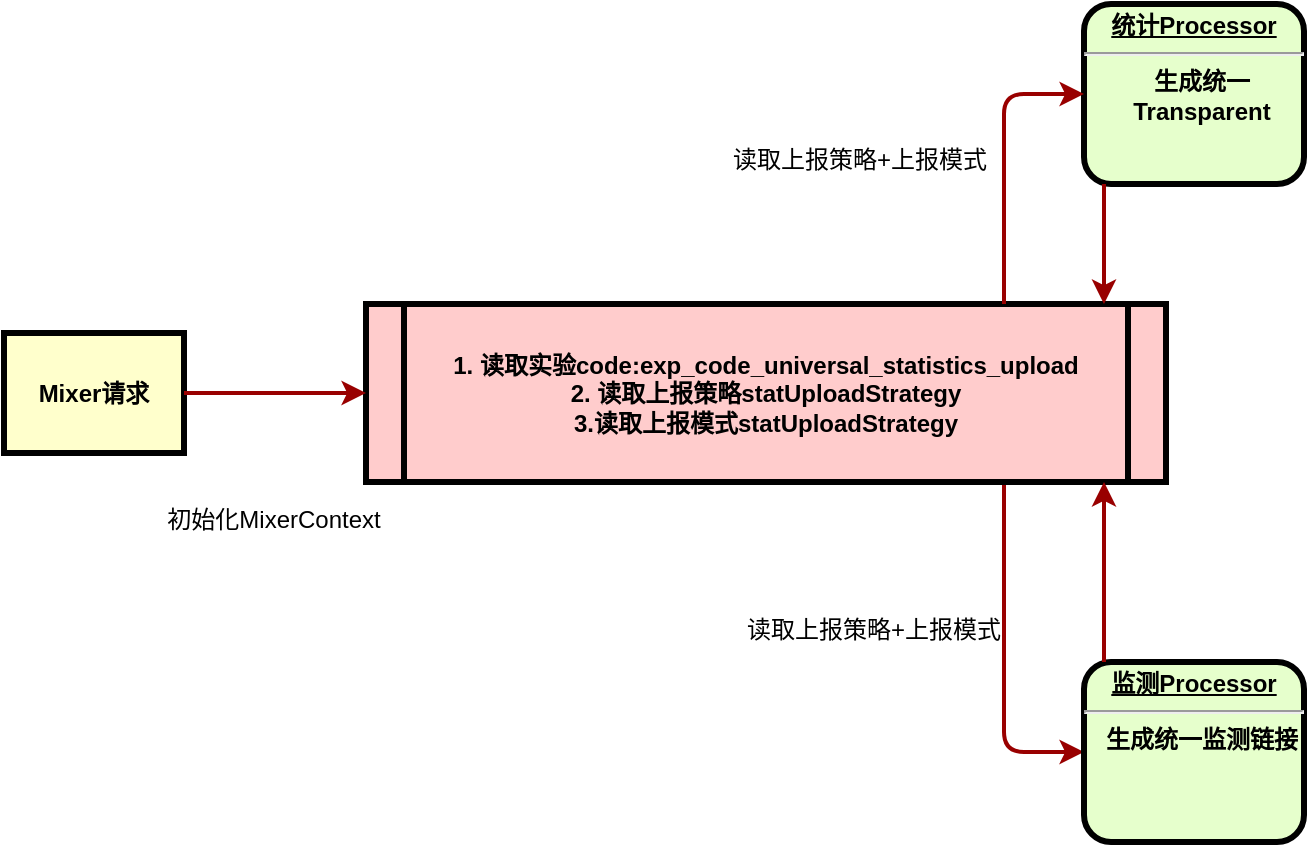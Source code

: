 <mxfile version="14.8.6" type="github">
  <diagram name="Page-1" id="c7558073-3199-34d8-9f00-42111426c3f3">
    <mxGraphModel dx="1422" dy="826" grid="1" gridSize="10" guides="1" tooltips="1" connect="1" arrows="1" fold="1" page="1" pageScale="1" pageWidth="826" pageHeight="1169" background="none" math="0" shadow="0">
      <root>
        <mxCell id="0" />
        <mxCell id="1" parent="0" />
        <mxCell id="4" value="Mixer请求" style="whiteSpace=wrap;align=center;verticalAlign=middle;fontStyle=1;strokeWidth=3;fillColor=#FFFFCC" parent="1" vertex="1">
          <mxGeometry x="20" y="405.5" width="90" height="60" as="geometry" />
        </mxCell>
        <mxCell id="1WNJ8cMvxImUK9dWwmsL-108" style="edgeStyle=orthogonalEdgeStyle;rounded=1;orthogonalLoop=1;jettySize=auto;html=1;entryX=0;entryY=0.5;entryDx=0;entryDy=0;strokeWidth=2;strokeColor=#990000;" parent="1" source="5" target="9" edge="1">
          <mxGeometry relative="1" as="geometry">
            <Array as="points">
              <mxPoint x="520" y="615" />
            </Array>
          </mxGeometry>
        </mxCell>
        <mxCell id="5" value="1. 读取实验code:exp_code_universal_statistics_upload&#xa;2. 读取上报策略statUploadStrategy&#xa;3.读取上报模式statUploadStrategy" style="shape=process;whiteSpace=wrap;align=center;verticalAlign=middle;size=0.048;fontStyle=1;strokeWidth=3;fillColor=#FFCCCC" parent="1" vertex="1">
          <mxGeometry x="201" y="391" width="400" height="89" as="geometry" />
        </mxCell>
        <mxCell id="8" value="&lt;p style=&quot;margin: 0px ; margin-top: 4px ; text-align: center ; text-decoration: underline&quot;&gt;&lt;strong&gt;统计Processor&lt;/strong&gt;&lt;/p&gt;&lt;hr&gt;&lt;p style=&quot;margin: 0px ; margin-left: 8px&quot;&gt;生成统一&lt;/p&gt;&lt;p style=&quot;margin: 0px ; margin-left: 8px&quot;&gt;Transparent&lt;/p&gt;" style="verticalAlign=middle;align=center;overflow=fill;fontSize=12;fontFamily=Helvetica;html=1;rounded=1;fontStyle=1;strokeWidth=3;fillColor=#E6FFCC" parent="1" vertex="1">
          <mxGeometry x="560" y="241" width="110" height="90" as="geometry" />
        </mxCell>
        <mxCell id="9" value="&lt;p style=&quot;margin: 0px ; margin-top: 4px ; text-align: center ; text-decoration: underline&quot;&gt;&lt;strong&gt;监测Processor&lt;/strong&gt;&lt;/p&gt;&lt;hr&gt;&lt;p style=&quot;margin: 0px ; margin-left: 8px&quot;&gt;生成统一监测链接&lt;/p&gt;" style="verticalAlign=middle;align=center;overflow=fill;fontSize=12;fontFamily=Helvetica;html=1;rounded=1;fontStyle=1;strokeWidth=3;fillColor=#E6FFCC" parent="1" vertex="1">
          <mxGeometry x="560" y="570" width="110" height="90" as="geometry" />
        </mxCell>
        <mxCell id="37" value="" style="edgeStyle=none;noEdgeStyle=1;strokeColor=#990000;strokeWidth=2;exitX=1;exitY=0.5;exitDx=0;exitDy=0;entryX=0;entryY=0.5;entryDx=0;entryDy=0;" parent="1" source="4" target="5" edge="1">
          <mxGeometry width="100" height="100" relative="1" as="geometry">
            <mxPoint x="280" y="190" as="sourcePoint" />
            <mxPoint x="200" y="416" as="targetPoint" />
          </mxGeometry>
        </mxCell>
        <mxCell id="68" value="" style="edgeStyle=elbowEdgeStyle;elbow=horizontal;strokeColor=#990000;strokeWidth=2" parent="1" source="8" target="5" edge="1">
          <mxGeometry width="100" height="100" relative="1" as="geometry">
            <mxPoint x="570" y="380" as="sourcePoint" />
            <mxPoint x="510" y="250" as="targetPoint" />
            <Array as="points">
              <mxPoint x="570" y="360" />
            </Array>
          </mxGeometry>
        </mxCell>
        <mxCell id="69" value="" style="edgeStyle=segmentEdgeStyle;strokeColor=#990000;strokeWidth=2" parent="1" source="5" target="8" edge="1">
          <mxGeometry width="100" height="100" relative="1" as="geometry">
            <mxPoint x="340" y="360" as="sourcePoint" />
            <mxPoint x="440" y="260" as="targetPoint" />
            <Array as="points">
              <mxPoint x="520" y="286" />
            </Array>
          </mxGeometry>
        </mxCell>
        <mxCell id="76" value="" style="edgeStyle=elbowEdgeStyle;elbow=horizontal;strokeColor=#990000;strokeWidth=2" parent="1" source="9" target="5" edge="1">
          <mxGeometry width="100" height="100" relative="1" as="geometry">
            <mxPoint x="420" y="580" as="sourcePoint" />
            <mxPoint x="520" y="480" as="targetPoint" />
            <Array as="points">
              <mxPoint x="570" y="520" />
              <mxPoint x="570" y="590" />
              <mxPoint x="570" y="470" />
            </Array>
          </mxGeometry>
        </mxCell>
        <mxCell id="1WNJ8cMvxImUK9dWwmsL-101" value="读取上报策略+上报模式" style="text;spacingTop=-5;align=center" parent="1" vertex="1">
          <mxGeometry x="413" y="310" width="70" height="40" as="geometry" />
        </mxCell>
        <mxCell id="1WNJ8cMvxImUK9dWwmsL-104" value="初始化MixerContext" style="text;spacingTop=-5;align=center" parent="1" vertex="1">
          <mxGeometry x="140.0" y="490.0" width="30" height="20" as="geometry" />
        </mxCell>
        <mxCell id="1WNJ8cMvxImUK9dWwmsL-105" value="读取上报策略+上报模式" style="text;spacingTop=-5;align=center" parent="1" vertex="1">
          <mxGeometry x="420" y="545" width="70" height="40" as="geometry" />
        </mxCell>
      </root>
    </mxGraphModel>
  </diagram>
</mxfile>
